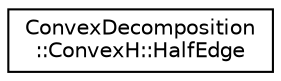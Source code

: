 digraph "Graphical Class Hierarchy"
{
  edge [fontname="Helvetica",fontsize="10",labelfontname="Helvetica",labelfontsize="10"];
  node [fontname="Helvetica",fontsize="10",shape=record];
  rankdir="LR";
  Node1 [label="ConvexDecomposition\l::ConvexH::HalfEdge",height=0.2,width=0.4,color="black", fillcolor="white", style="filled",URL="$class_convex_decomposition_1_1_convex_h_1_1_half_edge.html"];
}
